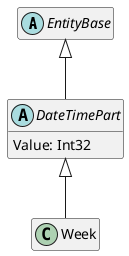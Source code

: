 ﻿@startuml
hide empty members

abstract class EntityBase {
}

EntityBase <|-- DateTimePart

abstract class DateTimePart {
    Value: Int32
}

DateTimePart <|-- Week

class Week {
}

@enduml
